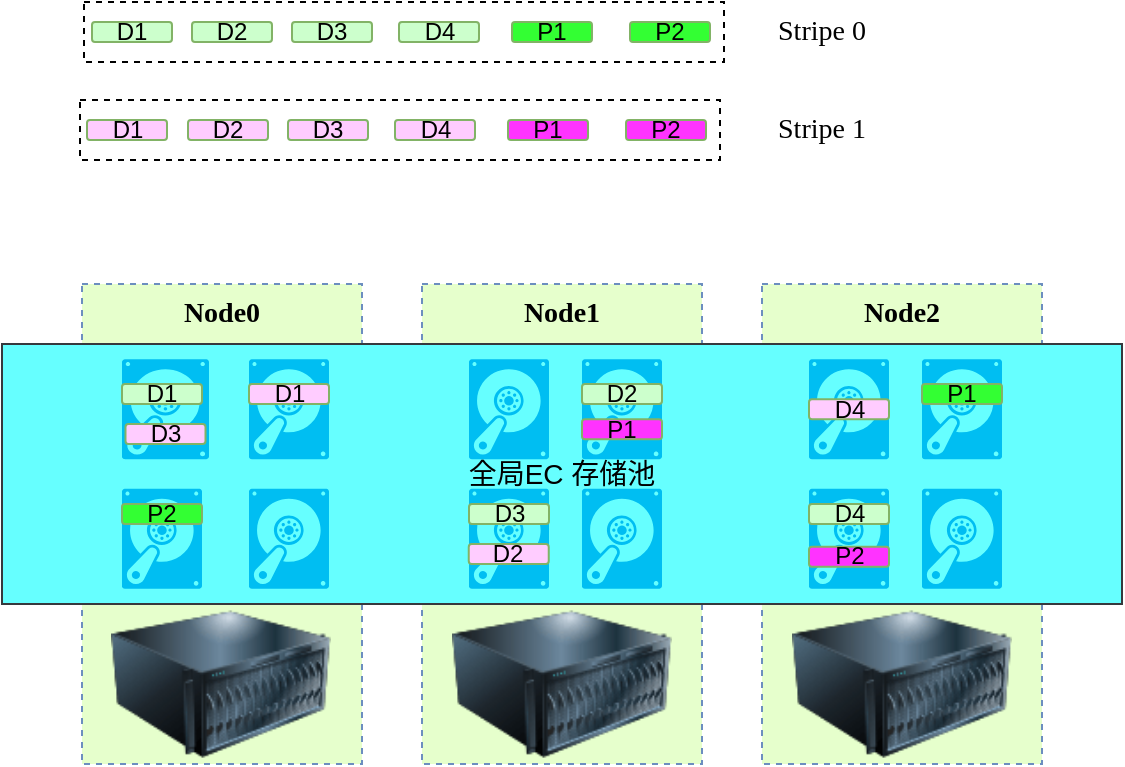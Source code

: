 <mxfile version="16.6.1" type="github">
  <diagram name="Page-1" id="12e1b939-464a-85fe-373e-61e167be1490">
    <mxGraphModel dx="965" dy="-588" grid="1" gridSize="10" guides="1" tooltips="1" connect="1" arrows="1" fold="1" page="1" pageScale="1.5" pageWidth="1169" pageHeight="826" background="none" math="0" shadow="0">
      <root>
        <mxCell id="0" />
        <mxCell id="1" parent="0" />
        <mxCell id="1dnlVXwKeEKdhnSRgyNn-92" value="" style="rounded=0;whiteSpace=wrap;html=1;fontFamily=Times New Roman;fontSize=14;fillColor=#FFFFFF;dashed=1;" vertex="1" parent="1">
          <mxGeometry x="399" y="1728" width="320" height="30" as="geometry" />
        </mxCell>
        <mxCell id="1dnlVXwKeEKdhnSRgyNn-91" value="" style="rounded=0;whiteSpace=wrap;html=1;fontFamily=Times New Roman;fontSize=14;fillColor=#FFFFFF;dashed=1;" vertex="1" parent="1">
          <mxGeometry x="401" y="1679" width="320" height="30" as="geometry" />
        </mxCell>
        <mxCell id="1dnlVXwKeEKdhnSRgyNn-18" value="" style="rounded=0;whiteSpace=wrap;html=1;dashed=1;fillColor=#E6FFCC;strokeColor=#6c8ebf;" vertex="1" parent="1">
          <mxGeometry x="740" y="1820" width="140" height="240" as="geometry" />
        </mxCell>
        <mxCell id="1dnlVXwKeEKdhnSRgyNn-19" value="" style="rounded=0;whiteSpace=wrap;html=1;dashed=1;fillColor=#E6FFCC;strokeColor=#6c8ebf;" vertex="1" parent="1">
          <mxGeometry x="570" y="1820" width="140" height="240" as="geometry" />
        </mxCell>
        <mxCell id="1dnlVXwKeEKdhnSRgyNn-20" value="" style="rounded=0;whiteSpace=wrap;html=1;dashed=1;fillColor=#E6FFCC;strokeColor=#6c8ebf;" vertex="1" parent="1">
          <mxGeometry x="400" y="1820" width="140" height="240" as="geometry" />
        </mxCell>
        <mxCell id="1dnlVXwKeEKdhnSRgyNn-21" value="&lt;font style=&quot;font-size: 14px&quot;&gt;全局EC&amp;nbsp;存储池&lt;/font&gt;" style="rounded=0;whiteSpace=wrap;html=1;fillColor=#66FFFF;strokeColor=#36393d;" vertex="1" parent="1">
          <mxGeometry x="360" y="1850" width="560" height="130" as="geometry" />
        </mxCell>
        <mxCell id="1dnlVXwKeEKdhnSRgyNn-30" value="" style="image;html=1;image=img/lib/clip_art/computers/Server_128x128.png" vertex="1" parent="1">
          <mxGeometry x="414.5" y="1980" width="110" height="80" as="geometry" />
        </mxCell>
        <mxCell id="1dnlVXwKeEKdhnSRgyNn-31" value="" style="image;html=1;image=img/lib/clip_art/computers/Server_128x128.png" vertex="1" parent="1">
          <mxGeometry x="585" y="1980" width="110" height="80" as="geometry" />
        </mxCell>
        <mxCell id="1dnlVXwKeEKdhnSRgyNn-32" value="" style="verticalLabelPosition=bottom;html=1;verticalAlign=top;align=center;strokeColor=none;fillColor=#00BEF2;shape=mxgraph.azure.vhd;pointerEvents=1;" vertex="1" parent="1">
          <mxGeometry x="763.5" y="1857.62" width="40" height="50" as="geometry" />
        </mxCell>
        <mxCell id="1dnlVXwKeEKdhnSRgyNn-33" value="" style="verticalLabelPosition=bottom;html=1;verticalAlign=top;align=center;strokeColor=none;fillColor=#00BEF2;shape=mxgraph.azure.vhd;pointerEvents=1;" vertex="1" parent="1">
          <mxGeometry x="820" y="1857.62" width="40" height="50" as="geometry" />
        </mxCell>
        <mxCell id="1dnlVXwKeEKdhnSRgyNn-34" value="" style="verticalLabelPosition=bottom;html=1;verticalAlign=top;align=center;strokeColor=none;fillColor=#00BEF2;shape=mxgraph.azure.vhd;pointerEvents=1;" vertex="1" parent="1">
          <mxGeometry x="763.5" y="1922.37" width="40" height="50" as="geometry" />
        </mxCell>
        <mxCell id="1dnlVXwKeEKdhnSRgyNn-35" value="" style="verticalLabelPosition=bottom;html=1;verticalAlign=top;align=center;strokeColor=none;fillColor=#00BEF2;shape=mxgraph.azure.vhd;pointerEvents=1;" vertex="1" parent="1">
          <mxGeometry x="820" y="1922.37" width="40" height="50" as="geometry" />
        </mxCell>
        <mxCell id="1dnlVXwKeEKdhnSRgyNn-36" value="" style="image;html=1;image=img/lib/clip_art/computers/Server_128x128.png" vertex="1" parent="1">
          <mxGeometry x="755" y="1980" width="110" height="80" as="geometry" />
        </mxCell>
        <mxCell id="1dnlVXwKeEKdhnSRgyNn-50" value="D1" style="rounded=1;whiteSpace=wrap;html=1;fillColor=#CCFFCC;strokeColor=#82b366;" vertex="1" parent="1">
          <mxGeometry x="405" y="1689" width="40" height="10" as="geometry" />
        </mxCell>
        <mxCell id="1dnlVXwKeEKdhnSRgyNn-51" value="D2" style="rounded=1;whiteSpace=wrap;html=1;fillColor=#CCFFCC;strokeColor=#82b366;" vertex="1" parent="1">
          <mxGeometry x="455" y="1689" width="40" height="10" as="geometry" />
        </mxCell>
        <mxCell id="1dnlVXwKeEKdhnSRgyNn-52" value="P1" style="rounded=1;whiteSpace=wrap;html=1;fillColor=#33FF33;strokeColor=#82b366;" vertex="1" parent="1">
          <mxGeometry x="615" y="1689" width="40" height="10" as="geometry" />
        </mxCell>
        <mxCell id="1dnlVXwKeEKdhnSRgyNn-53" value="D4" style="rounded=1;whiteSpace=wrap;html=1;fillColor=#CCFFCC;strokeColor=#82b366;" vertex="1" parent="1">
          <mxGeometry x="558.5" y="1689" width="40" height="10" as="geometry" />
        </mxCell>
        <mxCell id="1dnlVXwKeEKdhnSRgyNn-54" value="D3" style="rounded=1;whiteSpace=wrap;html=1;fillColor=#CCFFCC;strokeColor=#82b366;" vertex="1" parent="1">
          <mxGeometry x="505" y="1689" width="40" height="10" as="geometry" />
        </mxCell>
        <mxCell id="1dnlVXwKeEKdhnSRgyNn-55" value="" style="verticalLabelPosition=bottom;html=1;verticalAlign=top;align=center;strokeColor=none;fillColor=#00BEF2;shape=mxgraph.azure.vhd;pointerEvents=1;" vertex="1" parent="1">
          <mxGeometry x="420" y="1857.62" width="43.5" height="50" as="geometry" />
        </mxCell>
        <mxCell id="1dnlVXwKeEKdhnSRgyNn-56" value="" style="verticalLabelPosition=bottom;html=1;verticalAlign=top;align=center;strokeColor=none;fillColor=#00BEF2;shape=mxgraph.azure.vhd;pointerEvents=1;" vertex="1" parent="1">
          <mxGeometry x="483.5" y="1857.62" width="40" height="50" as="geometry" />
        </mxCell>
        <mxCell id="1dnlVXwKeEKdhnSRgyNn-57" value="" style="verticalLabelPosition=bottom;html=1;verticalAlign=top;align=center;strokeColor=none;fillColor=#00BEF2;shape=mxgraph.azure.vhd;pointerEvents=1;" vertex="1" parent="1">
          <mxGeometry x="420" y="1922.37" width="40" height="50" as="geometry" />
        </mxCell>
        <mxCell id="1dnlVXwKeEKdhnSRgyNn-58" value="" style="verticalLabelPosition=bottom;html=1;verticalAlign=top;align=center;strokeColor=none;fillColor=#00BEF2;shape=mxgraph.azure.vhd;pointerEvents=1;" vertex="1" parent="1">
          <mxGeometry x="483.5" y="1922.37" width="40" height="50" as="geometry" />
        </mxCell>
        <mxCell id="1dnlVXwKeEKdhnSRgyNn-59" value="" style="verticalLabelPosition=bottom;html=1;verticalAlign=top;align=center;strokeColor=none;fillColor=#00BEF2;shape=mxgraph.azure.vhd;pointerEvents=1;" vertex="1" parent="1">
          <mxGeometry x="593.5" y="1857.62" width="40" height="50" as="geometry" />
        </mxCell>
        <mxCell id="1dnlVXwKeEKdhnSRgyNn-60" value="" style="verticalLabelPosition=bottom;html=1;verticalAlign=top;align=center;strokeColor=none;fillColor=#00BEF2;shape=mxgraph.azure.vhd;pointerEvents=1;" vertex="1" parent="1">
          <mxGeometry x="650" y="1857.62" width="40" height="50" as="geometry" />
        </mxCell>
        <mxCell id="1dnlVXwKeEKdhnSRgyNn-61" value="" style="verticalLabelPosition=bottom;html=1;verticalAlign=top;align=center;strokeColor=none;fillColor=#00BEF2;shape=mxgraph.azure.vhd;pointerEvents=1;" vertex="1" parent="1">
          <mxGeometry x="593.5" y="1922.37" width="40" height="50" as="geometry" />
        </mxCell>
        <mxCell id="1dnlVXwKeEKdhnSRgyNn-62" value="" style="verticalLabelPosition=bottom;html=1;verticalAlign=top;align=center;strokeColor=none;fillColor=#00BEF2;shape=mxgraph.azure.vhd;pointerEvents=1;" vertex="1" parent="1">
          <mxGeometry x="650" y="1922.37" width="40" height="50" as="geometry" />
        </mxCell>
        <mxCell id="1dnlVXwKeEKdhnSRgyNn-63" value="D2" style="rounded=1;whiteSpace=wrap;html=1;fillColor=#CCFFCC;strokeColor=#82b366;" vertex="1" parent="1">
          <mxGeometry x="650" y="1870" width="40" height="10" as="geometry" />
        </mxCell>
        <mxCell id="1dnlVXwKeEKdhnSRgyNn-64" value="D1" style="rounded=1;whiteSpace=wrap;html=1;fillColor=#CCFFCC;strokeColor=#82b366;" vertex="1" parent="1">
          <mxGeometry x="420" y="1870" width="40" height="10" as="geometry" />
        </mxCell>
        <mxCell id="1dnlVXwKeEKdhnSRgyNn-66" value="D3" style="rounded=1;whiteSpace=wrap;html=1;fillColor=#CCFFCC;strokeColor=#82b366;" vertex="1" parent="1">
          <mxGeometry x="593.5" y="1930" width="40" height="10" as="geometry" />
        </mxCell>
        <mxCell id="1dnlVXwKeEKdhnSRgyNn-67" value="D4" style="rounded=1;whiteSpace=wrap;html=1;fillColor=#CCFFCC;strokeColor=#82b366;" vertex="1" parent="1">
          <mxGeometry x="763.5" y="1930" width="40" height="10" as="geometry" />
        </mxCell>
        <mxCell id="1dnlVXwKeEKdhnSRgyNn-68" value="P1" style="rounded=1;whiteSpace=wrap;html=1;fillColor=#33FF33;strokeColor=#82b366;" vertex="1" parent="1">
          <mxGeometry x="820" y="1870" width="40" height="10" as="geometry" />
        </mxCell>
        <mxCell id="1dnlVXwKeEKdhnSRgyNn-69" value="P2" style="rounded=1;whiteSpace=wrap;html=1;fillColor=#33FF33;strokeColor=#82b366;" vertex="1" parent="1">
          <mxGeometry x="420" y="1930" width="40" height="10" as="geometry" />
        </mxCell>
        <mxCell id="1dnlVXwKeEKdhnSRgyNn-70" value="P2" style="rounded=1;whiteSpace=wrap;html=1;fillColor=#FF33FF;strokeColor=#82b366;" vertex="1" parent="1">
          <mxGeometry x="672" y="1738" width="40" height="10" as="geometry" />
        </mxCell>
        <mxCell id="1dnlVXwKeEKdhnSRgyNn-71" value="D1" style="rounded=1;whiteSpace=wrap;html=1;fillColor=#FFCCFF;strokeColor=#82b366;" vertex="1" parent="1">
          <mxGeometry x="402.5" y="1738" width="40" height="10" as="geometry" />
        </mxCell>
        <mxCell id="1dnlVXwKeEKdhnSRgyNn-72" value="D2" style="rounded=1;whiteSpace=wrap;html=1;fillColor=#FFCCFF;strokeColor=#82b366;" vertex="1" parent="1">
          <mxGeometry x="453" y="1738" width="40" height="10" as="geometry" />
        </mxCell>
        <mxCell id="1dnlVXwKeEKdhnSRgyNn-73" value="P1" style="rounded=1;whiteSpace=wrap;html=1;fillColor=#FF33FF;strokeColor=#82b366;" vertex="1" parent="1">
          <mxGeometry x="613" y="1738" width="40" height="10" as="geometry" />
        </mxCell>
        <mxCell id="1dnlVXwKeEKdhnSRgyNn-74" value="D4" style="rounded=1;whiteSpace=wrap;html=1;fillColor=#FFCCFF;strokeColor=#82b366;" vertex="1" parent="1">
          <mxGeometry x="556.5" y="1738" width="40" height="10" as="geometry" />
        </mxCell>
        <mxCell id="1dnlVXwKeEKdhnSRgyNn-75" value="D3" style="rounded=1;whiteSpace=wrap;html=1;fillColor=#FFCCFF;strokeColor=#82b366;" vertex="1" parent="1">
          <mxGeometry x="503" y="1738" width="40" height="10" as="geometry" />
        </mxCell>
        <mxCell id="1dnlVXwKeEKdhnSRgyNn-76" value="D1" style="rounded=1;whiteSpace=wrap;html=1;fillColor=#FFCCFF;strokeColor=#82b366;" vertex="1" parent="1">
          <mxGeometry x="483.5" y="1870" width="40" height="10" as="geometry" />
        </mxCell>
        <mxCell id="1dnlVXwKeEKdhnSRgyNn-77" value="D2" style="rounded=1;whiteSpace=wrap;html=1;fillColor=#FFCCFF;strokeColor=#82b366;" vertex="1" parent="1">
          <mxGeometry x="593.37" y="1950" width="40" height="10" as="geometry" />
        </mxCell>
        <mxCell id="1dnlVXwKeEKdhnSRgyNn-78" value="D3" style="rounded=1;whiteSpace=wrap;html=1;fillColor=#FFCCFF;strokeColor=#82b366;" vertex="1" parent="1">
          <mxGeometry x="421.75" y="1890" width="40" height="10" as="geometry" />
        </mxCell>
        <mxCell id="1dnlVXwKeEKdhnSRgyNn-79" value="D4" style="rounded=1;whiteSpace=wrap;html=1;fillColor=#FFCCFF;strokeColor=#82b366;" vertex="1" parent="1">
          <mxGeometry x="763.5" y="1877.62" width="40" height="10" as="geometry" />
        </mxCell>
        <mxCell id="1dnlVXwKeEKdhnSRgyNn-80" value="P1" style="rounded=1;whiteSpace=wrap;html=1;fillColor=#FF33FF;strokeColor=#82b366;" vertex="1" parent="1">
          <mxGeometry x="650" y="1887.62" width="40" height="10" as="geometry" />
        </mxCell>
        <mxCell id="1dnlVXwKeEKdhnSRgyNn-81" value="P2" style="rounded=1;whiteSpace=wrap;html=1;fillColor=#FF33FF;strokeColor=#82b366;" vertex="1" parent="1">
          <mxGeometry x="763.5" y="1951.37" width="40" height="10" as="geometry" />
        </mxCell>
        <mxCell id="1dnlVXwKeEKdhnSRgyNn-82" value="&lt;font style=&quot;font-size: 14px&quot; face=&quot;Times New Roman&quot;&gt;&lt;b&gt;Node0&lt;/b&gt;&lt;/font&gt;" style="text;html=1;strokeColor=none;fillColor=none;align=center;verticalAlign=middle;whiteSpace=wrap;rounded=0;" vertex="1" parent="1">
          <mxGeometry x="439.5" y="1820" width="60" height="30" as="geometry" />
        </mxCell>
        <mxCell id="1dnlVXwKeEKdhnSRgyNn-85" value="&lt;font style=&quot;font-size: 14px&quot; face=&quot;Times New Roman&quot;&gt;&lt;b&gt;Node1&lt;/b&gt;&lt;/font&gt;" style="text;html=1;strokeColor=none;fillColor=none;align=center;verticalAlign=middle;whiteSpace=wrap;rounded=0;" vertex="1" parent="1">
          <mxGeometry x="610" y="1820" width="60" height="30" as="geometry" />
        </mxCell>
        <mxCell id="1dnlVXwKeEKdhnSRgyNn-86" value="&lt;font style=&quot;font-size: 14px&quot; face=&quot;Times New Roman&quot;&gt;&lt;b&gt;Node2&lt;/b&gt;&lt;/font&gt;" style="text;html=1;strokeColor=none;fillColor=none;align=center;verticalAlign=middle;whiteSpace=wrap;rounded=0;" vertex="1" parent="1">
          <mxGeometry x="780" y="1820" width="60" height="30" as="geometry" />
        </mxCell>
        <mxCell id="1dnlVXwKeEKdhnSRgyNn-87" value="P2" style="rounded=1;whiteSpace=wrap;html=1;fillColor=#33FF33;strokeColor=#82b366;" vertex="1" parent="1">
          <mxGeometry x="674" y="1689" width="40" height="10" as="geometry" />
        </mxCell>
        <mxCell id="1dnlVXwKeEKdhnSRgyNn-93" value="Stripe 0" style="text;html=1;strokeColor=none;fillColor=none;align=center;verticalAlign=middle;whiteSpace=wrap;rounded=0;dashed=1;fontFamily=Times New Roman;fontSize=14;" vertex="1" parent="1">
          <mxGeometry x="740" y="1679" width="60" height="30" as="geometry" />
        </mxCell>
        <mxCell id="1dnlVXwKeEKdhnSRgyNn-94" value="Stripe 1" style="text;html=1;strokeColor=none;fillColor=none;align=center;verticalAlign=middle;whiteSpace=wrap;rounded=0;dashed=1;fontFamily=Times New Roman;fontSize=14;" vertex="1" parent="1">
          <mxGeometry x="740" y="1728" width="60" height="30" as="geometry" />
        </mxCell>
      </root>
    </mxGraphModel>
  </diagram>
</mxfile>
